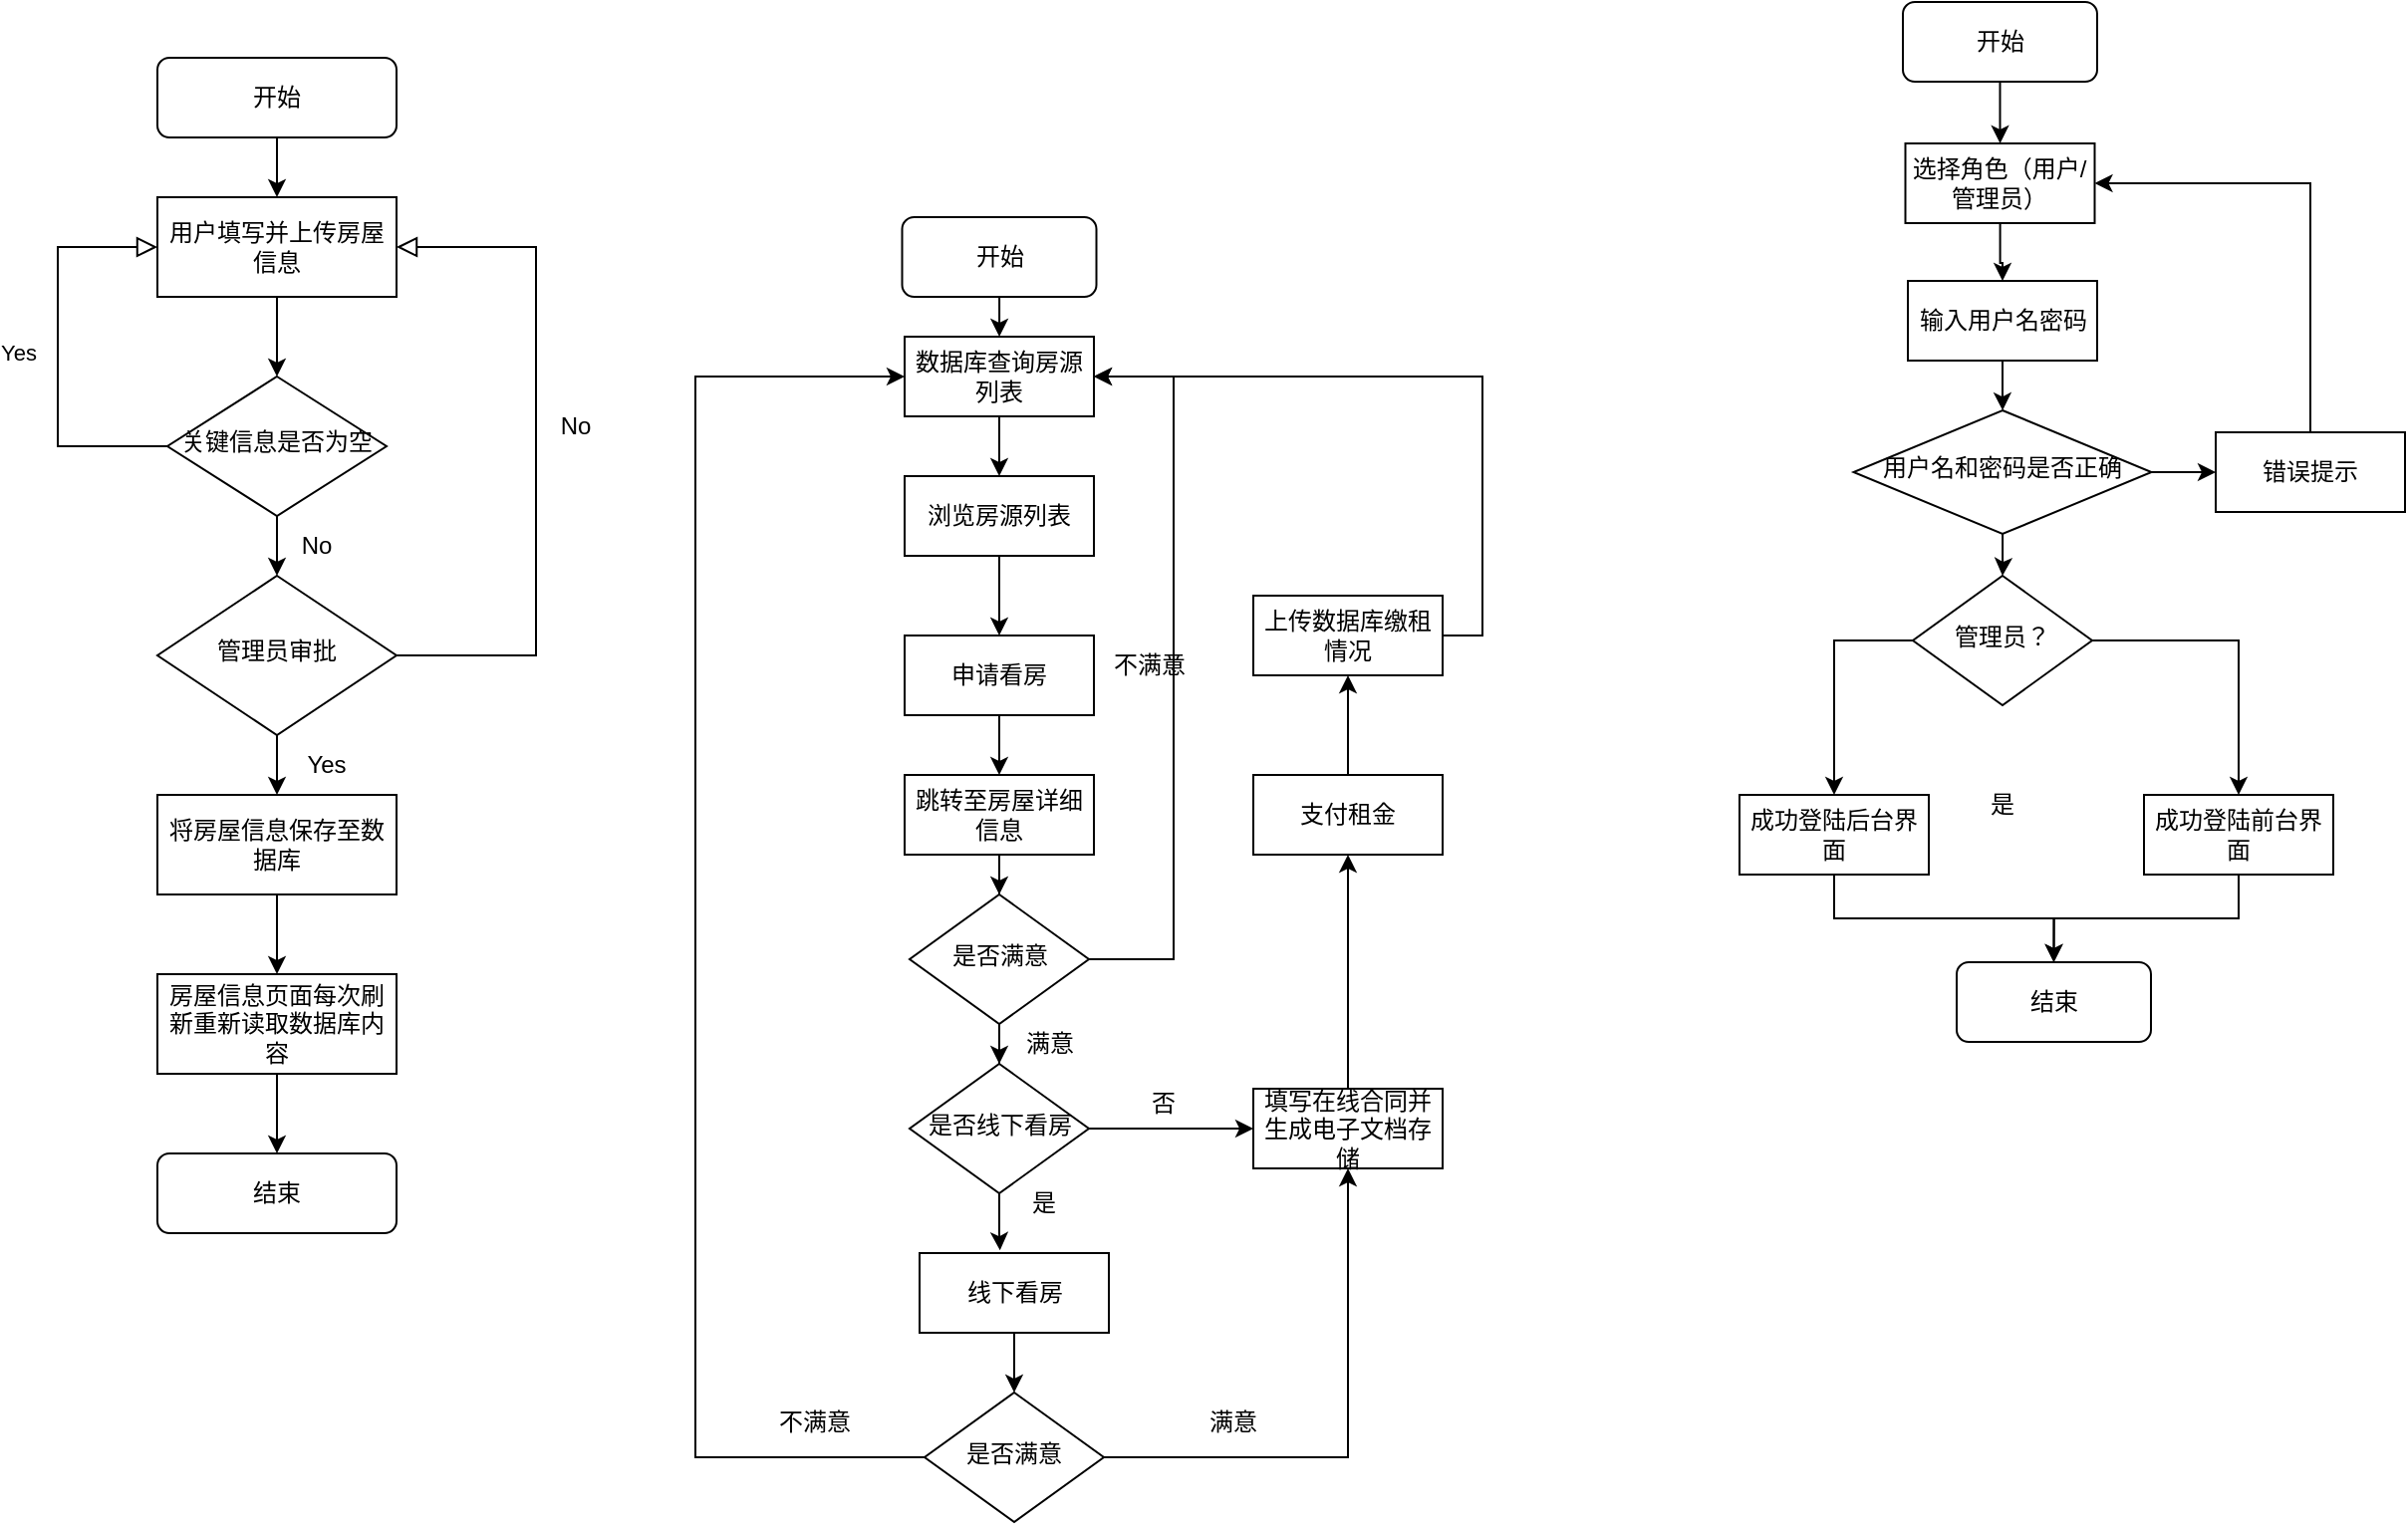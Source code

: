 <mxfile version="21.3.7" type="github">
  <diagram id="C5RBs43oDa-KdzZeNtuy" name="Page-1">
    <mxGraphModel dx="972" dy="618" grid="0" gridSize="10" guides="1" tooltips="1" connect="1" arrows="1" fold="1" page="1" pageScale="1" pageWidth="827" pageHeight="1169" math="0" shadow="0">
      <root>
        <mxCell id="WIyWlLk6GJQsqaUBKTNV-0" />
        <mxCell id="WIyWlLk6GJQsqaUBKTNV-1" parent="WIyWlLk6GJQsqaUBKTNV-0" />
        <mxCell id="IfHve2J33p-x-s04PEgJ-30" value="" style="edgeStyle=orthogonalEdgeStyle;rounded=0;orthogonalLoop=1;jettySize=auto;html=1;" edge="1" parent="WIyWlLk6GJQsqaUBKTNV-1" source="WIyWlLk6GJQsqaUBKTNV-3" target="IfHve2J33p-x-s04PEgJ-1">
          <mxGeometry relative="1" as="geometry" />
        </mxCell>
        <mxCell id="WIyWlLk6GJQsqaUBKTNV-3" value="开始" style="rounded=1;whiteSpace=wrap;html=1;fontSize=12;glass=0;strokeWidth=1;shadow=0;" parent="WIyWlLk6GJQsqaUBKTNV-1" vertex="1">
          <mxGeometry x="160" y="80" width="120" height="40" as="geometry" />
        </mxCell>
        <mxCell id="WIyWlLk6GJQsqaUBKTNV-6" value="关键信息是否为空" style="rhombus;whiteSpace=wrap;html=1;shadow=0;fontFamily=Helvetica;fontSize=12;align=center;strokeWidth=1;spacing=6;spacingTop=-4;" parent="WIyWlLk6GJQsqaUBKTNV-1" vertex="1">
          <mxGeometry x="165" y="240" width="110" height="70" as="geometry" />
        </mxCell>
        <mxCell id="IfHve2J33p-x-s04PEgJ-20" value="" style="edgeStyle=orthogonalEdgeStyle;rounded=0;orthogonalLoop=1;jettySize=auto;html=1;" edge="1" parent="WIyWlLk6GJQsqaUBKTNV-1" source="WIyWlLk6GJQsqaUBKTNV-10" target="IfHve2J33p-x-s04PEgJ-5">
          <mxGeometry relative="1" as="geometry" />
        </mxCell>
        <mxCell id="WIyWlLk6GJQsqaUBKTNV-10" value="管理员审批" style="rhombus;whiteSpace=wrap;html=1;shadow=0;fontFamily=Helvetica;fontSize=12;align=center;strokeWidth=1;spacing=6;spacingTop=-4;" parent="WIyWlLk6GJQsqaUBKTNV-1" vertex="1">
          <mxGeometry x="160" y="340" width="120" height="80" as="geometry" />
        </mxCell>
        <mxCell id="IfHve2J33p-x-s04PEgJ-1" value="用户填写并上传房屋信息" style="rounded=0;whiteSpace=wrap;html=1;" vertex="1" parent="WIyWlLk6GJQsqaUBKTNV-1">
          <mxGeometry x="160" y="150" width="120" height="50" as="geometry" />
        </mxCell>
        <mxCell id="IfHve2J33p-x-s04PEgJ-4" value="结束" style="rounded=1;whiteSpace=wrap;html=1;fontSize=12;glass=0;strokeWidth=1;shadow=0;" vertex="1" parent="WIyWlLk6GJQsqaUBKTNV-1">
          <mxGeometry x="160" y="630" width="120" height="40" as="geometry" />
        </mxCell>
        <mxCell id="IfHve2J33p-x-s04PEgJ-19" value="" style="edgeStyle=orthogonalEdgeStyle;rounded=0;orthogonalLoop=1;jettySize=auto;html=1;" edge="1" parent="WIyWlLk6GJQsqaUBKTNV-1" source="IfHve2J33p-x-s04PEgJ-5" target="IfHve2J33p-x-s04PEgJ-18">
          <mxGeometry relative="1" as="geometry" />
        </mxCell>
        <mxCell id="IfHve2J33p-x-s04PEgJ-5" value="将房屋信息保存至数据库" style="rounded=0;whiteSpace=wrap;html=1;" vertex="1" parent="WIyWlLk6GJQsqaUBKTNV-1">
          <mxGeometry x="160" y="450" width="120" height="50" as="geometry" />
        </mxCell>
        <mxCell id="IfHve2J33p-x-s04PEgJ-10" value="Yes" style="rounded=0;html=1;jettySize=auto;orthogonalLoop=1;fontSize=11;endArrow=block;endFill=0;endSize=8;strokeWidth=1;shadow=0;labelBackgroundColor=none;edgeStyle=orthogonalEdgeStyle;exitX=0;exitY=0.5;exitDx=0;exitDy=0;entryX=0;entryY=0.5;entryDx=0;entryDy=0;" edge="1" parent="WIyWlLk6GJQsqaUBKTNV-1" source="WIyWlLk6GJQsqaUBKTNV-6" target="IfHve2J33p-x-s04PEgJ-1">
          <mxGeometry y="20" relative="1" as="geometry">
            <mxPoint as="offset" />
            <mxPoint x="230" y="320" as="sourcePoint" />
            <mxPoint x="230" y="350" as="targetPoint" />
            <Array as="points">
              <mxPoint x="110" y="275" />
              <mxPoint x="110" y="175" />
            </Array>
          </mxGeometry>
        </mxCell>
        <mxCell id="IfHve2J33p-x-s04PEgJ-14" value="" style="rounded=0;html=1;jettySize=auto;orthogonalLoop=1;fontSize=11;endArrow=block;endFill=0;endSize=8;strokeWidth=1;shadow=0;labelBackgroundColor=none;edgeStyle=orthogonalEdgeStyle;exitX=1;exitY=0.5;exitDx=0;exitDy=0;entryX=1;entryY=0.5;entryDx=0;entryDy=0;" edge="1" parent="WIyWlLk6GJQsqaUBKTNV-1" source="WIyWlLk6GJQsqaUBKTNV-10" target="IfHve2J33p-x-s04PEgJ-1">
          <mxGeometry relative="1" as="geometry">
            <mxPoint x="230" y="320" as="sourcePoint" />
            <mxPoint x="230" y="350" as="targetPoint" />
            <Array as="points">
              <mxPoint x="350" y="380" />
              <mxPoint x="350" y="175" />
            </Array>
          </mxGeometry>
        </mxCell>
        <mxCell id="IfHve2J33p-x-s04PEgJ-15" value="No" style="text;strokeColor=none;align=center;fillColor=none;html=1;verticalAlign=middle;whiteSpace=wrap;rounded=0;" vertex="1" parent="WIyWlLk6GJQsqaUBKTNV-1">
          <mxGeometry x="340" y="250" width="60" height="30" as="geometry" />
        </mxCell>
        <mxCell id="IfHve2J33p-x-s04PEgJ-16" value="Yes" style="text;strokeColor=none;align=center;fillColor=none;html=1;verticalAlign=middle;whiteSpace=wrap;rounded=0;" vertex="1" parent="WIyWlLk6GJQsqaUBKTNV-1">
          <mxGeometry x="215" y="420" width="60" height="30" as="geometry" />
        </mxCell>
        <mxCell id="IfHve2J33p-x-s04PEgJ-17" value="No" style="text;strokeColor=none;align=center;fillColor=none;html=1;verticalAlign=middle;whiteSpace=wrap;rounded=0;" vertex="1" parent="WIyWlLk6GJQsqaUBKTNV-1">
          <mxGeometry x="210" y="310" width="60" height="30" as="geometry" />
        </mxCell>
        <mxCell id="IfHve2J33p-x-s04PEgJ-29" value="" style="edgeStyle=orthogonalEdgeStyle;rounded=0;orthogonalLoop=1;jettySize=auto;html=1;" edge="1" parent="WIyWlLk6GJQsqaUBKTNV-1" source="IfHve2J33p-x-s04PEgJ-18" target="IfHve2J33p-x-s04PEgJ-4">
          <mxGeometry relative="1" as="geometry" />
        </mxCell>
        <mxCell id="IfHve2J33p-x-s04PEgJ-18" value="房屋信息页面每次刷新重新读取数据库内容" style="rounded=0;whiteSpace=wrap;html=1;" vertex="1" parent="WIyWlLk6GJQsqaUBKTNV-1">
          <mxGeometry x="160" y="540" width="120" height="50" as="geometry" />
        </mxCell>
        <mxCell id="IfHve2J33p-x-s04PEgJ-27" value="" style="edgeStyle=orthogonalEdgeStyle;rounded=0;orthogonalLoop=1;jettySize=auto;html=1;exitX=0.5;exitY=1;exitDx=0;exitDy=0;" edge="1" parent="WIyWlLk6GJQsqaUBKTNV-1" source="WIyWlLk6GJQsqaUBKTNV-6">
          <mxGeometry relative="1" as="geometry">
            <mxPoint x="230" y="510" as="sourcePoint" />
            <mxPoint x="220" y="340" as="targetPoint" />
          </mxGeometry>
        </mxCell>
        <mxCell id="IfHve2J33p-x-s04PEgJ-28" value="" style="edgeStyle=orthogonalEdgeStyle;rounded=0;orthogonalLoop=1;jettySize=auto;html=1;exitX=0.5;exitY=1;exitDx=0;exitDy=0;entryX=0.5;entryY=0;entryDx=0;entryDy=0;" edge="1" parent="WIyWlLk6GJQsqaUBKTNV-1" source="IfHve2J33p-x-s04PEgJ-1" target="WIyWlLk6GJQsqaUBKTNV-6">
          <mxGeometry relative="1" as="geometry">
            <mxPoint x="100" y="300" as="sourcePoint" />
            <mxPoint x="100" y="330" as="targetPoint" />
          </mxGeometry>
        </mxCell>
        <mxCell id="IfHve2J33p-x-s04PEgJ-49" value="" style="edgeStyle=orthogonalEdgeStyle;rounded=0;orthogonalLoop=1;jettySize=auto;html=1;entryX=0.5;entryY=0;entryDx=0;entryDy=0;" edge="1" parent="WIyWlLk6GJQsqaUBKTNV-1" source="IfHve2J33p-x-s04PEgJ-32" target="IfHve2J33p-x-s04PEgJ-33">
          <mxGeometry relative="1" as="geometry" />
        </mxCell>
        <mxCell id="IfHve2J33p-x-s04PEgJ-32" value="开始" style="rounded=1;whiteSpace=wrap;html=1;fontSize=12;glass=0;strokeWidth=1;shadow=0;" vertex="1" parent="WIyWlLk6GJQsqaUBKTNV-1">
          <mxGeometry x="533.75" y="160" width="97.5" height="40" as="geometry" />
        </mxCell>
        <mxCell id="IfHve2J33p-x-s04PEgJ-52" value="" style="edgeStyle=orthogonalEdgeStyle;rounded=0;orthogonalLoop=1;jettySize=auto;html=1;entryX=0.5;entryY=0;entryDx=0;entryDy=0;" edge="1" parent="WIyWlLk6GJQsqaUBKTNV-1" source="IfHve2J33p-x-s04PEgJ-33" target="IfHve2J33p-x-s04PEgJ-34">
          <mxGeometry relative="1" as="geometry" />
        </mxCell>
        <mxCell id="IfHve2J33p-x-s04PEgJ-33" value="数据库查询房源列表" style="rounded=0;whiteSpace=wrap;html=1;" vertex="1" parent="WIyWlLk6GJQsqaUBKTNV-1">
          <mxGeometry x="535" y="220" width="95" height="40" as="geometry" />
        </mxCell>
        <mxCell id="IfHve2J33p-x-s04PEgJ-53" value="" style="edgeStyle=orthogonalEdgeStyle;rounded=0;orthogonalLoop=1;jettySize=auto;html=1;entryX=0.5;entryY=0;entryDx=0;entryDy=0;" edge="1" parent="WIyWlLk6GJQsqaUBKTNV-1" source="IfHve2J33p-x-s04PEgJ-34" target="IfHve2J33p-x-s04PEgJ-35">
          <mxGeometry relative="1" as="geometry" />
        </mxCell>
        <mxCell id="IfHve2J33p-x-s04PEgJ-34" value="浏览房源列表" style="rounded=0;whiteSpace=wrap;html=1;" vertex="1" parent="WIyWlLk6GJQsqaUBKTNV-1">
          <mxGeometry x="535" y="290" width="95" height="40" as="geometry" />
        </mxCell>
        <mxCell id="IfHve2J33p-x-s04PEgJ-54" value="" style="edgeStyle=orthogonalEdgeStyle;rounded=0;orthogonalLoop=1;jettySize=auto;html=1;entryX=0.5;entryY=0;entryDx=0;entryDy=0;" edge="1" parent="WIyWlLk6GJQsqaUBKTNV-1" source="IfHve2J33p-x-s04PEgJ-35" target="IfHve2J33p-x-s04PEgJ-36">
          <mxGeometry relative="1" as="geometry" />
        </mxCell>
        <mxCell id="IfHve2J33p-x-s04PEgJ-35" value="申请看房" style="rounded=0;whiteSpace=wrap;html=1;" vertex="1" parent="WIyWlLk6GJQsqaUBKTNV-1">
          <mxGeometry x="535" y="370" width="95" height="40" as="geometry" />
        </mxCell>
        <mxCell id="IfHve2J33p-x-s04PEgJ-55" value="" style="edgeStyle=orthogonalEdgeStyle;rounded=0;orthogonalLoop=1;jettySize=auto;html=1;entryX=0.5;entryY=0;entryDx=0;entryDy=0;" edge="1" parent="WIyWlLk6GJQsqaUBKTNV-1" source="IfHve2J33p-x-s04PEgJ-36" target="IfHve2J33p-x-s04PEgJ-37">
          <mxGeometry relative="1" as="geometry" />
        </mxCell>
        <mxCell id="IfHve2J33p-x-s04PEgJ-36" value="跳转至房屋详细信息" style="rounded=0;whiteSpace=wrap;html=1;" vertex="1" parent="WIyWlLk6GJQsqaUBKTNV-1">
          <mxGeometry x="535" y="440" width="95" height="40" as="geometry" />
        </mxCell>
        <mxCell id="IfHve2J33p-x-s04PEgJ-56" value="" style="edgeStyle=orthogonalEdgeStyle;rounded=0;orthogonalLoop=1;jettySize=auto;html=1;entryX=0.5;entryY=0;entryDx=0;entryDy=0;" edge="1" parent="WIyWlLk6GJQsqaUBKTNV-1" source="IfHve2J33p-x-s04PEgJ-37" target="IfHve2J33p-x-s04PEgJ-38">
          <mxGeometry relative="1" as="geometry" />
        </mxCell>
        <mxCell id="IfHve2J33p-x-s04PEgJ-37" value="是否满意" style="rhombus;whiteSpace=wrap;html=1;shadow=0;fontFamily=Helvetica;fontSize=12;align=center;strokeWidth=1;spacing=6;spacingTop=-4;" vertex="1" parent="WIyWlLk6GJQsqaUBKTNV-1">
          <mxGeometry x="537.5" y="500" width="90" height="65" as="geometry" />
        </mxCell>
        <mxCell id="IfHve2J33p-x-s04PEgJ-58" value="" style="edgeStyle=orthogonalEdgeStyle;rounded=0;orthogonalLoop=1;jettySize=auto;html=1;entryX=0.425;entryY=-0.036;entryDx=0;entryDy=0;entryPerimeter=0;" edge="1" parent="WIyWlLk6GJQsqaUBKTNV-1" source="IfHve2J33p-x-s04PEgJ-38" target="IfHve2J33p-x-s04PEgJ-39">
          <mxGeometry relative="1" as="geometry" />
        </mxCell>
        <mxCell id="IfHve2J33p-x-s04PEgJ-61" value="" style="edgeStyle=orthogonalEdgeStyle;rounded=0;orthogonalLoop=1;jettySize=auto;html=1;" edge="1" parent="WIyWlLk6GJQsqaUBKTNV-1" source="IfHve2J33p-x-s04PEgJ-38" target="IfHve2J33p-x-s04PEgJ-41">
          <mxGeometry relative="1" as="geometry" />
        </mxCell>
        <mxCell id="IfHve2J33p-x-s04PEgJ-38" value="是否线下看房" style="rhombus;whiteSpace=wrap;html=1;shadow=0;fontFamily=Helvetica;fontSize=12;align=center;strokeWidth=1;spacing=6;spacingTop=-4;" vertex="1" parent="WIyWlLk6GJQsqaUBKTNV-1">
          <mxGeometry x="537.5" y="585" width="90" height="65" as="geometry" />
        </mxCell>
        <mxCell id="IfHve2J33p-x-s04PEgJ-59" value="" style="edgeStyle=orthogonalEdgeStyle;rounded=0;orthogonalLoop=1;jettySize=auto;html=1;" edge="1" parent="WIyWlLk6GJQsqaUBKTNV-1" source="IfHve2J33p-x-s04PEgJ-39" target="IfHve2J33p-x-s04PEgJ-40">
          <mxGeometry relative="1" as="geometry" />
        </mxCell>
        <mxCell id="IfHve2J33p-x-s04PEgJ-39" value="线下看房" style="rounded=0;whiteSpace=wrap;html=1;" vertex="1" parent="WIyWlLk6GJQsqaUBKTNV-1">
          <mxGeometry x="542.5" y="680" width="95" height="40" as="geometry" />
        </mxCell>
        <mxCell id="IfHve2J33p-x-s04PEgJ-40" value="是否满意" style="rhombus;whiteSpace=wrap;html=1;shadow=0;fontFamily=Helvetica;fontSize=12;align=center;strokeWidth=1;spacing=6;spacingTop=-4;" vertex="1" parent="WIyWlLk6GJQsqaUBKTNV-1">
          <mxGeometry x="545" y="750" width="90" height="65" as="geometry" />
        </mxCell>
        <mxCell id="IfHve2J33p-x-s04PEgJ-62" value="" style="edgeStyle=orthogonalEdgeStyle;rounded=0;orthogonalLoop=1;jettySize=auto;html=1;entryX=0.5;entryY=1;entryDx=0;entryDy=0;" edge="1" parent="WIyWlLk6GJQsqaUBKTNV-1" source="IfHve2J33p-x-s04PEgJ-41" target="IfHve2J33p-x-s04PEgJ-67">
          <mxGeometry relative="1" as="geometry">
            <mxPoint x="757.5" y="492.5" as="targetPoint" />
          </mxGeometry>
        </mxCell>
        <mxCell id="IfHve2J33p-x-s04PEgJ-41" value="填写在线合同并生成电子文档存储" style="rounded=0;whiteSpace=wrap;html=1;" vertex="1" parent="WIyWlLk6GJQsqaUBKTNV-1">
          <mxGeometry x="710" y="597.5" width="95" height="40" as="geometry" />
        </mxCell>
        <mxCell id="IfHve2J33p-x-s04PEgJ-63" value="" style="edgeStyle=orthogonalEdgeStyle;rounded=0;orthogonalLoop=1;jettySize=auto;html=1;exitX=0.5;exitY=0;exitDx=0;exitDy=0;" edge="1" parent="WIyWlLk6GJQsqaUBKTNV-1" source="IfHve2J33p-x-s04PEgJ-67" target="IfHve2J33p-x-s04PEgJ-43">
          <mxGeometry relative="1" as="geometry">
            <mxPoint x="757.5" y="427.5" as="sourcePoint" />
          </mxGeometry>
        </mxCell>
        <mxCell id="IfHve2J33p-x-s04PEgJ-43" value="上传数据库缴租情况" style="rounded=0;whiteSpace=wrap;html=1;" vertex="1" parent="WIyWlLk6GJQsqaUBKTNV-1">
          <mxGeometry x="710" y="350" width="95" height="40" as="geometry" />
        </mxCell>
        <mxCell id="IfHve2J33p-x-s04PEgJ-60" value="" style="edgeStyle=orthogonalEdgeStyle;rounded=0;orthogonalLoop=1;jettySize=auto;html=1;exitX=1;exitY=0.5;exitDx=0;exitDy=0;entryX=0.5;entryY=1;entryDx=0;entryDy=0;" edge="1" parent="WIyWlLk6GJQsqaUBKTNV-1" source="IfHve2J33p-x-s04PEgJ-40" target="IfHve2J33p-x-s04PEgJ-41">
          <mxGeometry relative="1" as="geometry">
            <mxPoint x="600" y="730" as="sourcePoint" />
            <mxPoint x="600" y="760" as="targetPoint" />
          </mxGeometry>
        </mxCell>
        <mxCell id="IfHve2J33p-x-s04PEgJ-64" value="" style="edgeStyle=orthogonalEdgeStyle;rounded=0;orthogonalLoop=1;jettySize=auto;html=1;exitX=1;exitY=0.5;exitDx=0;exitDy=0;entryX=1;entryY=0.5;entryDx=0;entryDy=0;" edge="1" parent="WIyWlLk6GJQsqaUBKTNV-1" source="IfHve2J33p-x-s04PEgJ-37" target="IfHve2J33p-x-s04PEgJ-33">
          <mxGeometry relative="1" as="geometry">
            <mxPoint x="638" y="628" as="sourcePoint" />
            <mxPoint x="695" y="628" as="targetPoint" />
            <Array as="points">
              <mxPoint x="670" y="532" />
              <mxPoint x="670" y="240" />
            </Array>
          </mxGeometry>
        </mxCell>
        <mxCell id="IfHve2J33p-x-s04PEgJ-65" value="" style="edgeStyle=orthogonalEdgeStyle;rounded=0;orthogonalLoop=1;jettySize=auto;html=1;exitX=0;exitY=0.5;exitDx=0;exitDy=0;entryX=0;entryY=0.5;entryDx=0;entryDy=0;" edge="1" parent="WIyWlLk6GJQsqaUBKTNV-1" source="IfHve2J33p-x-s04PEgJ-40" target="IfHve2J33p-x-s04PEgJ-33">
          <mxGeometry relative="1" as="geometry">
            <mxPoint x="645" y="793" as="sourcePoint" />
            <mxPoint x="742" y="648" as="targetPoint" />
            <Array as="points">
              <mxPoint x="430" y="782" />
              <mxPoint x="430" y="240" />
            </Array>
          </mxGeometry>
        </mxCell>
        <mxCell id="IfHve2J33p-x-s04PEgJ-67" value="支付租金" style="rounded=0;whiteSpace=wrap;html=1;" vertex="1" parent="WIyWlLk6GJQsqaUBKTNV-1">
          <mxGeometry x="710" y="440" width="95" height="40" as="geometry" />
        </mxCell>
        <mxCell id="IfHve2J33p-x-s04PEgJ-68" value="满意" style="text;strokeColor=none;align=center;fillColor=none;html=1;verticalAlign=middle;whiteSpace=wrap;rounded=0;" vertex="1" parent="WIyWlLk6GJQsqaUBKTNV-1">
          <mxGeometry x="670" y="750" width="60" height="30" as="geometry" />
        </mxCell>
        <mxCell id="IfHve2J33p-x-s04PEgJ-69" value="满意" style="text;strokeColor=none;align=center;fillColor=none;html=1;verticalAlign=middle;whiteSpace=wrap;rounded=0;" vertex="1" parent="WIyWlLk6GJQsqaUBKTNV-1">
          <mxGeometry x="577.5" y="560" width="60" height="30" as="geometry" />
        </mxCell>
        <mxCell id="IfHve2J33p-x-s04PEgJ-70" value="不满意" style="text;strokeColor=none;align=center;fillColor=none;html=1;verticalAlign=middle;whiteSpace=wrap;rounded=0;" vertex="1" parent="WIyWlLk6GJQsqaUBKTNV-1">
          <mxGeometry x="460" y="750" width="60" height="30" as="geometry" />
        </mxCell>
        <mxCell id="IfHve2J33p-x-s04PEgJ-71" value="不满意" style="text;strokeColor=none;align=center;fillColor=none;html=1;verticalAlign=middle;whiteSpace=wrap;rounded=0;" vertex="1" parent="WIyWlLk6GJQsqaUBKTNV-1">
          <mxGeometry x="627.5" y="370" width="60" height="30" as="geometry" />
        </mxCell>
        <mxCell id="IfHve2J33p-x-s04PEgJ-72" value="否" style="text;strokeColor=none;align=center;fillColor=none;html=1;verticalAlign=middle;whiteSpace=wrap;rounded=0;" vertex="1" parent="WIyWlLk6GJQsqaUBKTNV-1">
          <mxGeometry x="635" y="590" width="60" height="30" as="geometry" />
        </mxCell>
        <mxCell id="IfHve2J33p-x-s04PEgJ-73" value="是" style="text;strokeColor=none;align=center;fillColor=none;html=1;verticalAlign=middle;whiteSpace=wrap;rounded=0;" vertex="1" parent="WIyWlLk6GJQsqaUBKTNV-1">
          <mxGeometry x="575" y="640" width="60" height="30" as="geometry" />
        </mxCell>
        <mxCell id="IfHve2J33p-x-s04PEgJ-74" value="" style="edgeStyle=orthogonalEdgeStyle;rounded=0;orthogonalLoop=1;jettySize=auto;html=1;exitX=1;exitY=0.5;exitDx=0;exitDy=0;entryX=1;entryY=0.5;entryDx=0;entryDy=0;" edge="1" parent="WIyWlLk6GJQsqaUBKTNV-1" source="IfHve2J33p-x-s04PEgJ-43" target="IfHve2J33p-x-s04PEgJ-33">
          <mxGeometry relative="1" as="geometry">
            <mxPoint x="750" y="310" as="sourcePoint" />
            <mxPoint x="650" y="240" as="targetPoint" />
          </mxGeometry>
        </mxCell>
        <mxCell id="IfHve2J33p-x-s04PEgJ-84" value="" style="edgeStyle=orthogonalEdgeStyle;rounded=0;orthogonalLoop=1;jettySize=auto;html=1;" edge="1" parent="WIyWlLk6GJQsqaUBKTNV-1" source="IfHve2J33p-x-s04PEgJ-75" target="IfHve2J33p-x-s04PEgJ-76">
          <mxGeometry relative="1" as="geometry" />
        </mxCell>
        <mxCell id="IfHve2J33p-x-s04PEgJ-75" value="开始" style="rounded=1;whiteSpace=wrap;html=1;fontSize=12;glass=0;strokeWidth=1;shadow=0;" vertex="1" parent="WIyWlLk6GJQsqaUBKTNV-1">
          <mxGeometry x="1036" y="52" width="97.5" height="40" as="geometry" />
        </mxCell>
        <mxCell id="IfHve2J33p-x-s04PEgJ-85" value="" style="edgeStyle=orthogonalEdgeStyle;rounded=0;orthogonalLoop=1;jettySize=auto;html=1;" edge="1" parent="WIyWlLk6GJQsqaUBKTNV-1" source="IfHve2J33p-x-s04PEgJ-76" target="IfHve2J33p-x-s04PEgJ-77">
          <mxGeometry relative="1" as="geometry" />
        </mxCell>
        <mxCell id="IfHve2J33p-x-s04PEgJ-76" value="选择角色（用户/管理员）" style="rounded=0;whiteSpace=wrap;html=1;" vertex="1" parent="WIyWlLk6GJQsqaUBKTNV-1">
          <mxGeometry x="1037.25" y="123" width="95" height="40" as="geometry" />
        </mxCell>
        <mxCell id="IfHve2J33p-x-s04PEgJ-86" value="" style="edgeStyle=orthogonalEdgeStyle;rounded=0;orthogonalLoop=1;jettySize=auto;html=1;" edge="1" parent="WIyWlLk6GJQsqaUBKTNV-1" source="IfHve2J33p-x-s04PEgJ-77" target="IfHve2J33p-x-s04PEgJ-82">
          <mxGeometry relative="1" as="geometry" />
        </mxCell>
        <mxCell id="IfHve2J33p-x-s04PEgJ-77" value="输入用户名密码" style="rounded=0;whiteSpace=wrap;html=1;" vertex="1" parent="WIyWlLk6GJQsqaUBKTNV-1">
          <mxGeometry x="1038.5" y="192" width="95" height="40" as="geometry" />
        </mxCell>
        <mxCell id="IfHve2J33p-x-s04PEgJ-78" value="成功登陆后台界面" style="rounded=0;whiteSpace=wrap;html=1;" vertex="1" parent="WIyWlLk6GJQsqaUBKTNV-1">
          <mxGeometry x="954" y="450" width="95" height="40" as="geometry" />
        </mxCell>
        <mxCell id="IfHve2J33p-x-s04PEgJ-79" value="成功登陆前台界面" style="rounded=0;whiteSpace=wrap;html=1;" vertex="1" parent="WIyWlLk6GJQsqaUBKTNV-1">
          <mxGeometry x="1157" y="450" width="95" height="40" as="geometry" />
        </mxCell>
        <mxCell id="IfHve2J33p-x-s04PEgJ-80" value="结束" style="rounded=1;whiteSpace=wrap;html=1;fontSize=12;glass=0;strokeWidth=1;shadow=0;" vertex="1" parent="WIyWlLk6GJQsqaUBKTNV-1">
          <mxGeometry x="1063" y="534" width="97.5" height="40" as="geometry" />
        </mxCell>
        <mxCell id="IfHve2J33p-x-s04PEgJ-81" value="错误提示" style="rounded=0;whiteSpace=wrap;html=1;" vertex="1" parent="WIyWlLk6GJQsqaUBKTNV-1">
          <mxGeometry x="1193" y="268" width="95" height="40" as="geometry" />
        </mxCell>
        <mxCell id="IfHve2J33p-x-s04PEgJ-87" value="" style="edgeStyle=orthogonalEdgeStyle;rounded=0;orthogonalLoop=1;jettySize=auto;html=1;" edge="1" parent="WIyWlLk6GJQsqaUBKTNV-1" source="IfHve2J33p-x-s04PEgJ-82" target="IfHve2J33p-x-s04PEgJ-81">
          <mxGeometry relative="1" as="geometry" />
        </mxCell>
        <mxCell id="IfHve2J33p-x-s04PEgJ-91" value="" style="edgeStyle=orthogonalEdgeStyle;rounded=0;orthogonalLoop=1;jettySize=auto;html=1;" edge="1" parent="WIyWlLk6GJQsqaUBKTNV-1" source="IfHve2J33p-x-s04PEgJ-82" target="IfHve2J33p-x-s04PEgJ-83">
          <mxGeometry relative="1" as="geometry" />
        </mxCell>
        <mxCell id="IfHve2J33p-x-s04PEgJ-82" value="用户名和密码是否正确" style="rhombus;whiteSpace=wrap;html=1;shadow=0;fontFamily=Helvetica;fontSize=12;align=center;strokeWidth=1;spacing=6;spacingTop=-4;" vertex="1" parent="WIyWlLk6GJQsqaUBKTNV-1">
          <mxGeometry x="1011.25" y="257" width="149.5" height="62" as="geometry" />
        </mxCell>
        <mxCell id="IfHve2J33p-x-s04PEgJ-83" value="管理员？" style="rhombus;whiteSpace=wrap;html=1;shadow=0;fontFamily=Helvetica;fontSize=12;align=center;strokeWidth=1;spacing=6;spacingTop=-4;" vertex="1" parent="WIyWlLk6GJQsqaUBKTNV-1">
          <mxGeometry x="1041" y="340" width="90" height="65" as="geometry" />
        </mxCell>
        <mxCell id="IfHve2J33p-x-s04PEgJ-88" value="" style="edgeStyle=orthogonalEdgeStyle;rounded=0;orthogonalLoop=1;jettySize=auto;html=1;exitX=0.5;exitY=0;exitDx=0;exitDy=0;entryX=1;entryY=0.5;entryDx=0;entryDy=0;" edge="1" parent="WIyWlLk6GJQsqaUBKTNV-1" source="IfHve2J33p-x-s04PEgJ-81" target="IfHve2J33p-x-s04PEgJ-76">
          <mxGeometry relative="1" as="geometry">
            <mxPoint x="1095" y="173" as="sourcePoint" />
            <mxPoint x="1096" y="202" as="targetPoint" />
          </mxGeometry>
        </mxCell>
        <mxCell id="IfHve2J33p-x-s04PEgJ-89" value="" style="edgeStyle=orthogonalEdgeStyle;rounded=0;orthogonalLoop=1;jettySize=auto;html=1;exitX=0;exitY=0.5;exitDx=0;exitDy=0;entryX=0.5;entryY=0;entryDx=0;entryDy=0;" edge="1" parent="WIyWlLk6GJQsqaUBKTNV-1" source="IfHve2J33p-x-s04PEgJ-83" target="IfHve2J33p-x-s04PEgJ-78">
          <mxGeometry relative="1" as="geometry">
            <mxPoint x="1171" y="298" as="sourcePoint" />
            <mxPoint x="1203" y="298" as="targetPoint" />
          </mxGeometry>
        </mxCell>
        <mxCell id="IfHve2J33p-x-s04PEgJ-90" value="" style="edgeStyle=orthogonalEdgeStyle;rounded=0;orthogonalLoop=1;jettySize=auto;html=1;exitX=1;exitY=0.5;exitDx=0;exitDy=0;entryX=0.5;entryY=0;entryDx=0;entryDy=0;" edge="1" parent="WIyWlLk6GJQsqaUBKTNV-1" source="IfHve2J33p-x-s04PEgJ-83" target="IfHve2J33p-x-s04PEgJ-79">
          <mxGeometry relative="1" as="geometry">
            <mxPoint x="1181" y="308" as="sourcePoint" />
            <mxPoint x="1213" y="308" as="targetPoint" />
          </mxGeometry>
        </mxCell>
        <mxCell id="IfHve2J33p-x-s04PEgJ-92" value="" style="edgeStyle=orthogonalEdgeStyle;rounded=0;orthogonalLoop=1;jettySize=auto;html=1;entryX=0.5;entryY=0;entryDx=0;entryDy=0;exitX=0.5;exitY=1;exitDx=0;exitDy=0;" edge="1" parent="WIyWlLk6GJQsqaUBKTNV-1" source="IfHve2J33p-x-s04PEgJ-78" target="IfHve2J33p-x-s04PEgJ-80">
          <mxGeometry relative="1" as="geometry">
            <mxPoint x="1051" y="387" as="sourcePoint" />
            <mxPoint x="1012" y="460" as="targetPoint" />
          </mxGeometry>
        </mxCell>
        <mxCell id="IfHve2J33p-x-s04PEgJ-94" value="" style="edgeStyle=orthogonalEdgeStyle;rounded=0;orthogonalLoop=1;jettySize=auto;html=1;entryX=0.5;entryY=0;entryDx=0;entryDy=0;exitX=0.5;exitY=1;exitDx=0;exitDy=0;" edge="1" parent="WIyWlLk6GJQsqaUBKTNV-1" source="IfHve2J33p-x-s04PEgJ-79" target="IfHve2J33p-x-s04PEgJ-80">
          <mxGeometry relative="1" as="geometry">
            <mxPoint x="1012" y="500" as="sourcePoint" />
            <mxPoint x="1122" y="544" as="targetPoint" />
          </mxGeometry>
        </mxCell>
        <mxCell id="IfHve2J33p-x-s04PEgJ-95" value="是" style="text;strokeColor=none;align=center;fillColor=none;html=1;verticalAlign=middle;whiteSpace=wrap;rounded=0;" vertex="1" parent="WIyWlLk6GJQsqaUBKTNV-1">
          <mxGeometry x="1056" y="440" width="60" height="30" as="geometry" />
        </mxCell>
      </root>
    </mxGraphModel>
  </diagram>
</mxfile>
